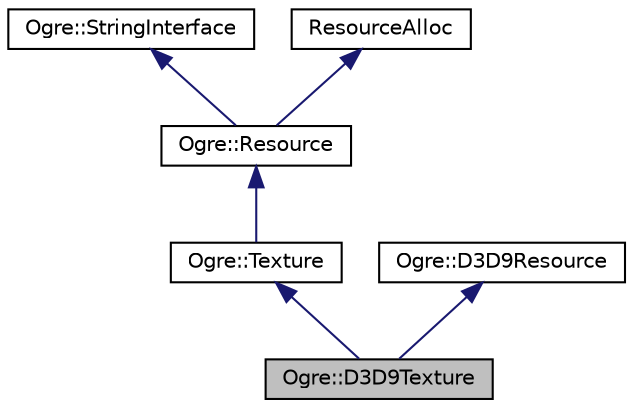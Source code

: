 digraph "Ogre::D3D9Texture"
{
  bgcolor="transparent";
  edge [fontname="Helvetica",fontsize="10",labelfontname="Helvetica",labelfontsize="10"];
  node [fontname="Helvetica",fontsize="10",shape=record];
  Node0 [label="Ogre::D3D9Texture",height=0.2,width=0.4,color="black", fillcolor="grey75", style="filled", fontcolor="black"];
  Node1 -> Node0 [dir="back",color="midnightblue",fontsize="10",style="solid",fontname="Helvetica"];
  Node1 [label="Ogre::Texture",height=0.2,width=0.4,color="black",URL="$class_ogre_1_1_texture.html",tooltip="Abstract class representing a Texture resource. "];
  Node2 -> Node1 [dir="back",color="midnightblue",fontsize="10",style="solid",fontname="Helvetica"];
  Node2 [label="Ogre::Resource",height=0.2,width=0.4,color="black",URL="$class_ogre_1_1_resource.html",tooltip="Abstract class representing a loadable resource. "];
  Node3 -> Node2 [dir="back",color="midnightblue",fontsize="10",style="solid",fontname="Helvetica"];
  Node3 [label="Ogre::StringInterface",height=0.2,width=0.4,color="black",URL="$class_ogre_1_1_string_interface.html",tooltip="Class defining the common interface which classes can use to present a reflection-style, self-defining parameter set to callers. "];
  Node4 -> Node2 [dir="back",color="midnightblue",fontsize="10",style="solid",fontname="Helvetica"];
  Node4 [label="ResourceAlloc",height=0.2,width=0.4,color="black",URL="$class_ogre_1_1_allocated_object.html"];
  Node5 -> Node0 [dir="back",color="midnightblue",fontsize="10",style="solid",fontname="Helvetica"];
  Node5 [label="Ogre::D3D9Resource",height=0.2,width=0.4,color="black",URL="$class_ogre_1_1_d3_d9_resource.html",tooltip="Represents a Direct3D rendering resource. "];
}
